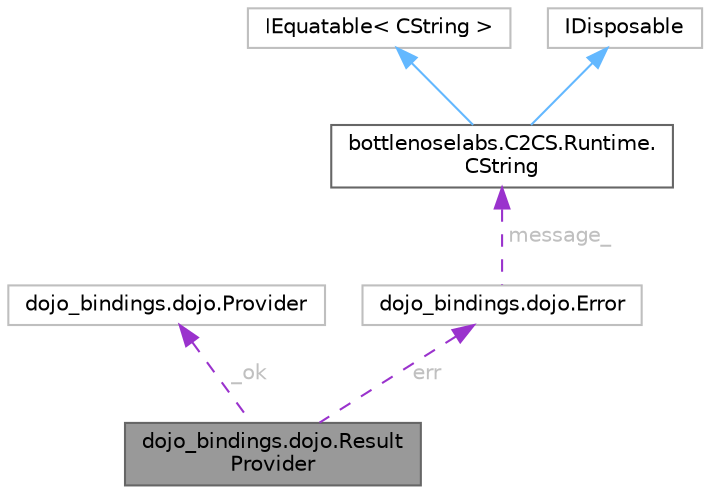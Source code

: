 digraph "dojo_bindings.dojo.ResultProvider"
{
 // LATEX_PDF_SIZE
  bgcolor="transparent";
  edge [fontname=Helvetica,fontsize=10,labelfontname=Helvetica,labelfontsize=10];
  node [fontname=Helvetica,fontsize=10,shape=box,height=0.2,width=0.4];
  Node1 [id="Node000001",label="dojo_bindings.dojo.Result\lProvider",height=0.2,width=0.4,color="gray40", fillcolor="grey60", style="filled", fontcolor="black",tooltip=" "];
  Node2 -> Node1 [id="edge1_Node000001_Node000002",dir="back",color="darkorchid3",style="dashed",tooltip=" ",label=" _ok",fontcolor="grey" ];
  Node2 [id="Node000002",label="dojo_bindings.dojo.Provider",height=0.2,width=0.4,color="grey75", fillcolor="white", style="filled",URL="$structdojo__bindings_1_1dojo_1_1_provider.html",tooltip=" "];
  Node3 -> Node1 [id="edge2_Node000001_Node000003",dir="back",color="darkorchid3",style="dashed",tooltip=" ",label=" err",fontcolor="grey" ];
  Node3 [id="Node000003",label="dojo_bindings.dojo.Error",height=0.2,width=0.4,color="grey75", fillcolor="white", style="filled",URL="$structdojo__bindings_1_1dojo_1_1_error.html",tooltip=" "];
  Node4 -> Node3 [id="edge3_Node000003_Node000004",dir="back",color="darkorchid3",style="dashed",tooltip=" ",label=" message_",fontcolor="grey" ];
  Node4 [id="Node000004",label="bottlenoselabs.C2CS.Runtime.\lCString",height=0.2,width=0.4,color="gray40", fillcolor="white", style="filled",URL="$structbottlenoselabs_1_1_c2_c_s_1_1_runtime_1_1_c_string.html",tooltip="A pointer value type of bytes that represent a string; the C type char*."];
  Node5 -> Node4 [id="edge4_Node000004_Node000005",dir="back",color="steelblue1",style="solid",tooltip=" "];
  Node5 [id="Node000005",label="IEquatable\< CString \>",height=0.2,width=0.4,color="grey75", fillcolor="white", style="filled",tooltip=" "];
  Node6 -> Node4 [id="edge5_Node000004_Node000006",dir="back",color="steelblue1",style="solid",tooltip=" "];
  Node6 [id="Node000006",label="IDisposable",height=0.2,width=0.4,color="grey75", fillcolor="white", style="filled",tooltip=" "];
}
